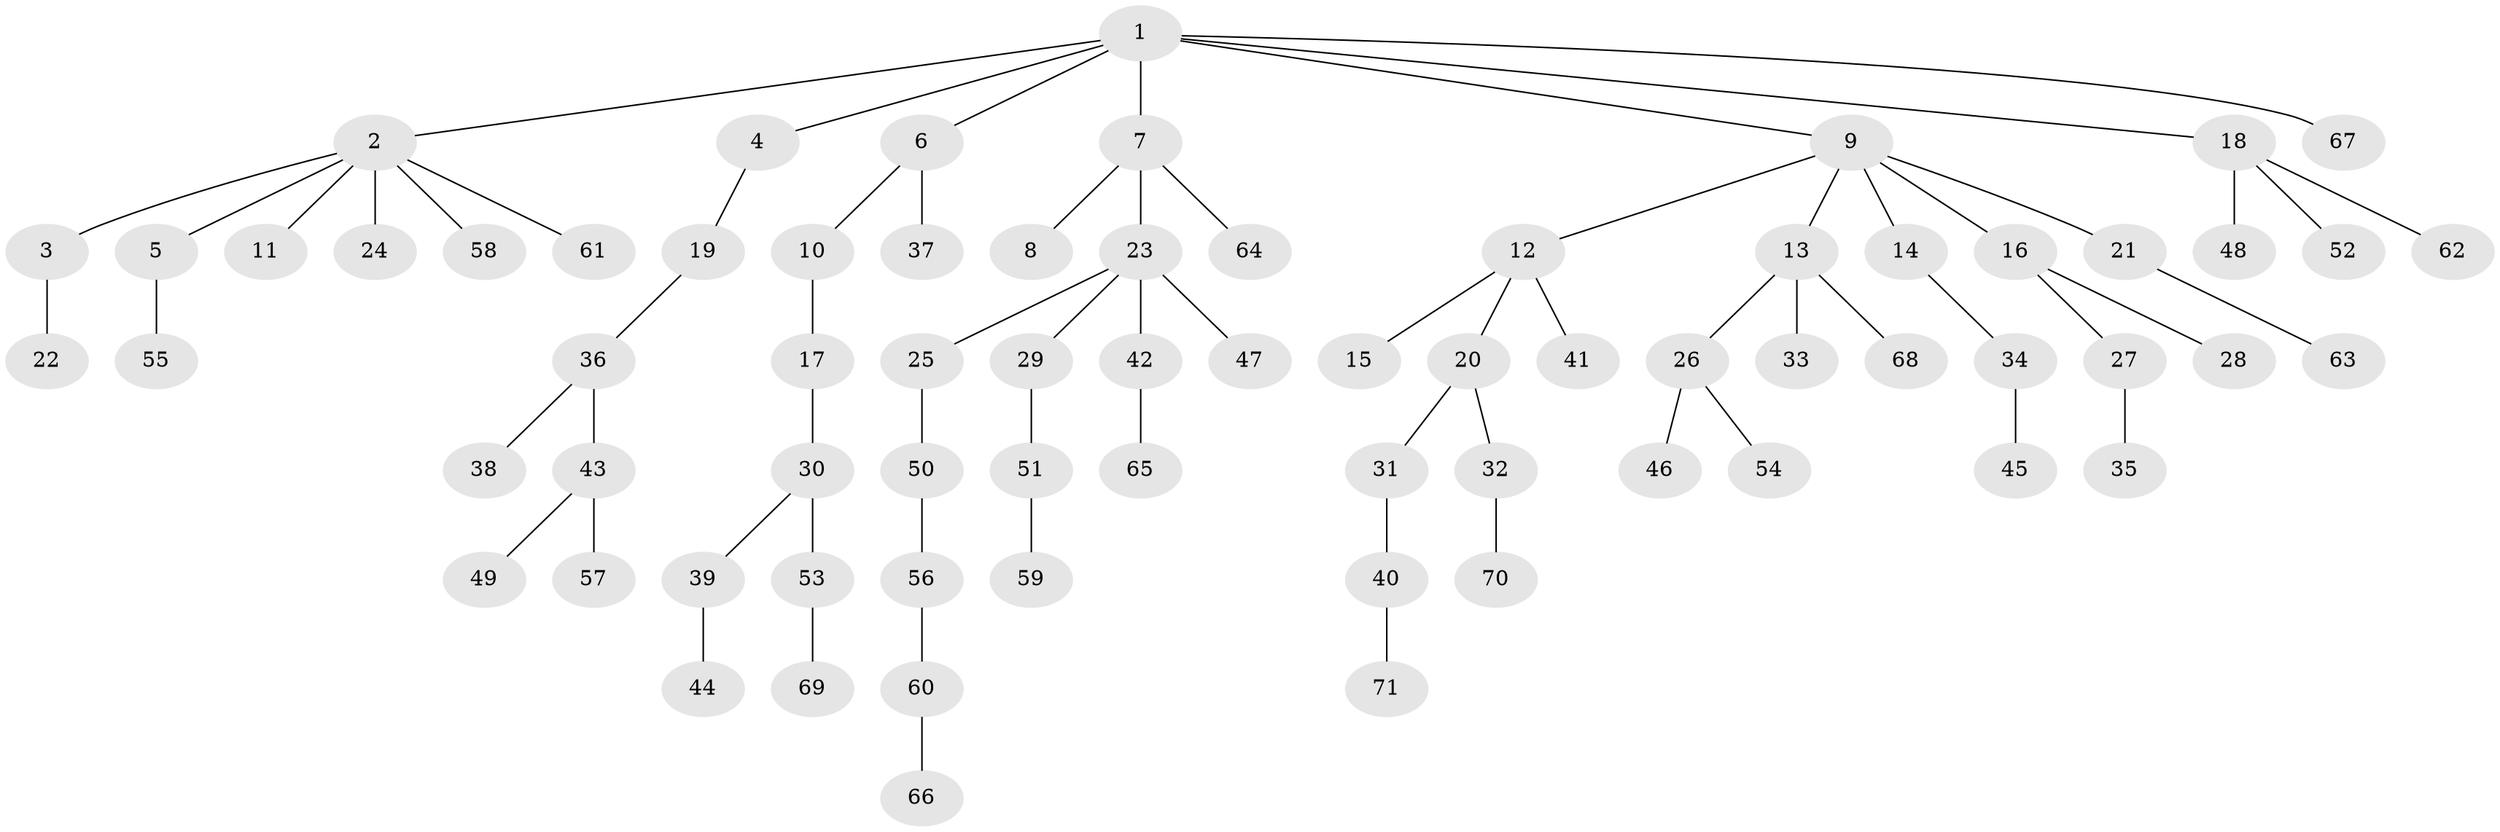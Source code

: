 // original degree distribution, {7: 0.007042253521126761, 8: 0.014084507042253521, 3: 0.15492957746478872, 2: 0.2605633802816901, 4: 0.04225352112676056, 1: 0.4859154929577465, 5: 0.028169014084507043, 6: 0.007042253521126761}
// Generated by graph-tools (version 1.1) at 2025/36/03/09/25 02:36:31]
// undirected, 71 vertices, 70 edges
graph export_dot {
graph [start="1"]
  node [color=gray90,style=filled];
  1;
  2;
  3;
  4;
  5;
  6;
  7;
  8;
  9;
  10;
  11;
  12;
  13;
  14;
  15;
  16;
  17;
  18;
  19;
  20;
  21;
  22;
  23;
  24;
  25;
  26;
  27;
  28;
  29;
  30;
  31;
  32;
  33;
  34;
  35;
  36;
  37;
  38;
  39;
  40;
  41;
  42;
  43;
  44;
  45;
  46;
  47;
  48;
  49;
  50;
  51;
  52;
  53;
  54;
  55;
  56;
  57;
  58;
  59;
  60;
  61;
  62;
  63;
  64;
  65;
  66;
  67;
  68;
  69;
  70;
  71;
  1 -- 2 [weight=1.0];
  1 -- 4 [weight=1.0];
  1 -- 6 [weight=1.0];
  1 -- 7 [weight=1.0];
  1 -- 9 [weight=1.0];
  1 -- 18 [weight=1.0];
  1 -- 67 [weight=1.0];
  2 -- 3 [weight=1.0];
  2 -- 5 [weight=1.0];
  2 -- 11 [weight=1.0];
  2 -- 24 [weight=1.0];
  2 -- 58 [weight=1.0];
  2 -- 61 [weight=1.0];
  3 -- 22 [weight=1.0];
  4 -- 19 [weight=1.0];
  5 -- 55 [weight=1.0];
  6 -- 10 [weight=1.0];
  6 -- 37 [weight=1.0];
  7 -- 8 [weight=1.0];
  7 -- 23 [weight=1.0];
  7 -- 64 [weight=1.0];
  9 -- 12 [weight=1.0];
  9 -- 13 [weight=1.0];
  9 -- 14 [weight=1.0];
  9 -- 16 [weight=1.0];
  9 -- 21 [weight=1.0];
  10 -- 17 [weight=1.0];
  12 -- 15 [weight=1.0];
  12 -- 20 [weight=1.0];
  12 -- 41 [weight=1.0];
  13 -- 26 [weight=1.0];
  13 -- 33 [weight=1.0];
  13 -- 68 [weight=1.0];
  14 -- 34 [weight=1.0];
  16 -- 27 [weight=1.0];
  16 -- 28 [weight=1.0];
  17 -- 30 [weight=1.0];
  18 -- 48 [weight=1.0];
  18 -- 52 [weight=1.0];
  18 -- 62 [weight=1.0];
  19 -- 36 [weight=1.0];
  20 -- 31 [weight=1.0];
  20 -- 32 [weight=1.0];
  21 -- 63 [weight=1.0];
  23 -- 25 [weight=1.0];
  23 -- 29 [weight=1.0];
  23 -- 42 [weight=3.0];
  23 -- 47 [weight=1.0];
  25 -- 50 [weight=1.0];
  26 -- 46 [weight=1.0];
  26 -- 54 [weight=1.0];
  27 -- 35 [weight=1.0];
  29 -- 51 [weight=1.0];
  30 -- 39 [weight=1.0];
  30 -- 53 [weight=1.0];
  31 -- 40 [weight=1.0];
  32 -- 70 [weight=1.0];
  34 -- 45 [weight=1.0];
  36 -- 38 [weight=1.0];
  36 -- 43 [weight=2.0];
  39 -- 44 [weight=2.0];
  40 -- 71 [weight=1.0];
  42 -- 65 [weight=1.0];
  43 -- 49 [weight=1.0];
  43 -- 57 [weight=1.0];
  50 -- 56 [weight=1.0];
  51 -- 59 [weight=1.0];
  53 -- 69 [weight=1.0];
  56 -- 60 [weight=1.0];
  60 -- 66 [weight=1.0];
}

